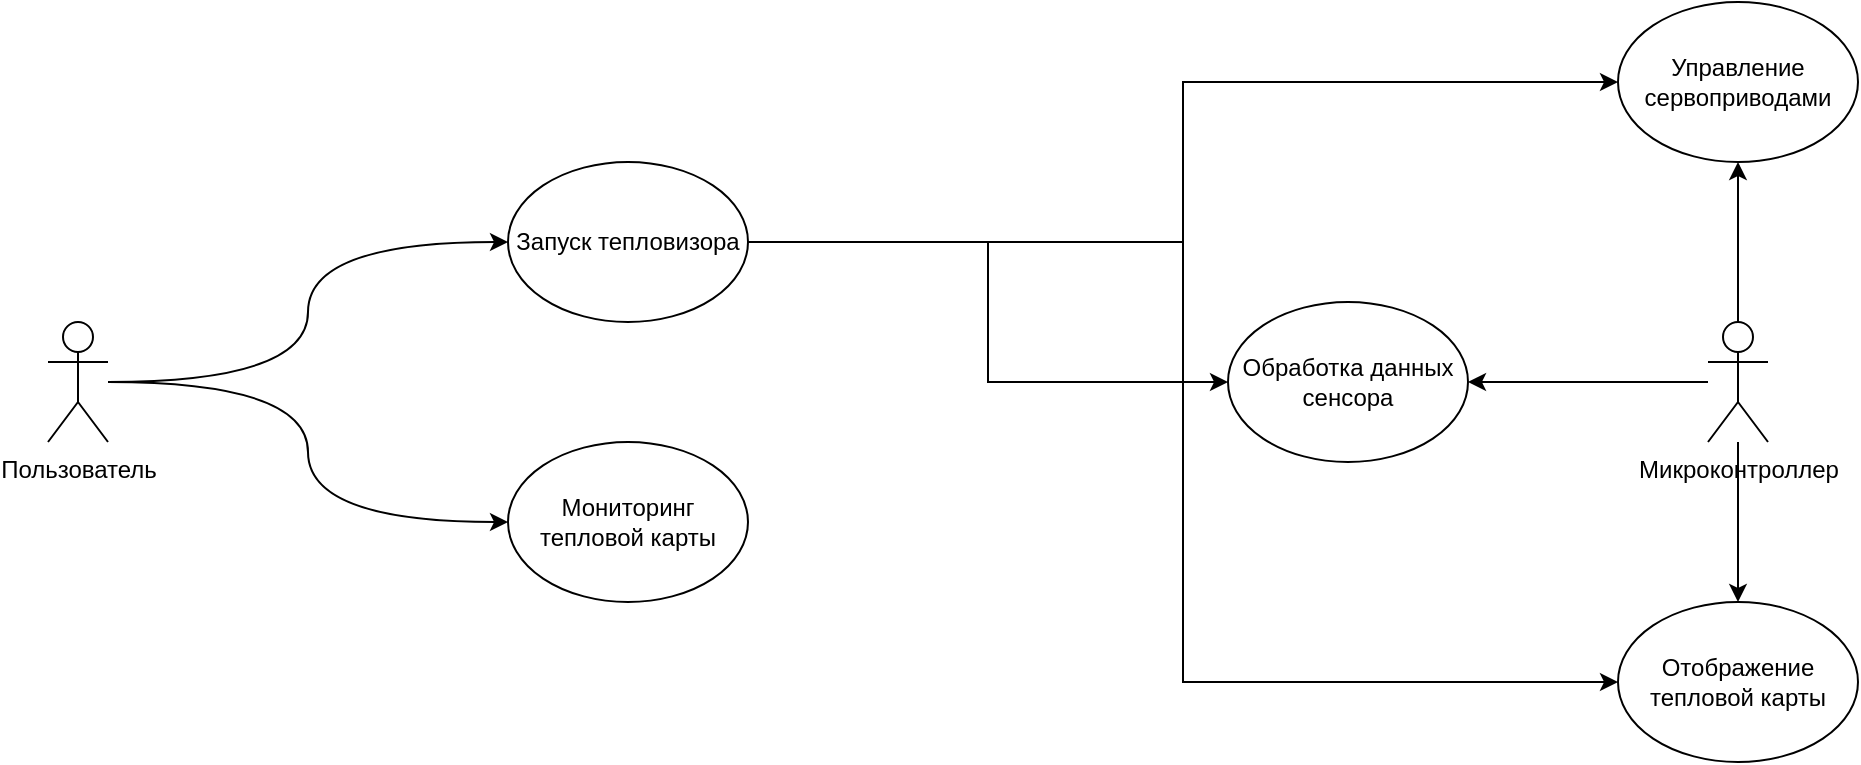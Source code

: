 <mxfile version="25.0.3">
  <diagram name="Страница — 1" id="lKU3onr72MMcPhsUFRtR">
    <mxGraphModel dx="1195" dy="682" grid="1" gridSize="10" guides="1" tooltips="1" connect="1" arrows="1" fold="1" page="1" pageScale="1" pageWidth="827" pageHeight="1169" math="0" shadow="0">
      <root>
        <mxCell id="0" />
        <mxCell id="1" parent="0" />
        <mxCell id="9DJTG4eF34QYmgAZXBlj-6" style="edgeStyle=orthogonalEdgeStyle;rounded=0;orthogonalLoop=1;jettySize=auto;html=1;entryX=0;entryY=0.5;entryDx=0;entryDy=0;curved=1;" edge="1" parent="1" source="9DJTG4eF34QYmgAZXBlj-1" target="9DJTG4eF34QYmgAZXBlj-5">
          <mxGeometry relative="1" as="geometry" />
        </mxCell>
        <mxCell id="9DJTG4eF34QYmgAZXBlj-9" style="edgeStyle=orthogonalEdgeStyle;rounded=0;orthogonalLoop=1;jettySize=auto;html=1;entryX=0;entryY=0.5;entryDx=0;entryDy=0;curved=1;" edge="1" parent="1" source="9DJTG4eF34QYmgAZXBlj-1" target="9DJTG4eF34QYmgAZXBlj-7">
          <mxGeometry relative="1" as="geometry" />
        </mxCell>
        <mxCell id="9DJTG4eF34QYmgAZXBlj-1" value="Пользователь" style="shape=umlActor;verticalLabelPosition=bottom;verticalAlign=top;html=1;outlineConnect=0;" vertex="1" parent="1">
          <mxGeometry x="460" y="500" width="30" height="60" as="geometry" />
        </mxCell>
        <mxCell id="9DJTG4eF34QYmgAZXBlj-13" style="edgeStyle=orthogonalEdgeStyle;rounded=0;orthogonalLoop=1;jettySize=auto;html=1;entryX=1;entryY=0.5;entryDx=0;entryDy=0;" edge="1" parent="1" source="9DJTG4eF34QYmgAZXBlj-2" target="9DJTG4eF34QYmgAZXBlj-12">
          <mxGeometry relative="1" as="geometry" />
        </mxCell>
        <mxCell id="9DJTG4eF34QYmgAZXBlj-14" style="edgeStyle=orthogonalEdgeStyle;rounded=0;orthogonalLoop=1;jettySize=auto;html=1;" edge="1" parent="1" source="9DJTG4eF34QYmgAZXBlj-2" target="9DJTG4eF34QYmgAZXBlj-10">
          <mxGeometry relative="1" as="geometry" />
        </mxCell>
        <mxCell id="9DJTG4eF34QYmgAZXBlj-15" style="edgeStyle=orthogonalEdgeStyle;rounded=0;orthogonalLoop=1;jettySize=auto;html=1;" edge="1" parent="1" source="9DJTG4eF34QYmgAZXBlj-2" target="9DJTG4eF34QYmgAZXBlj-11">
          <mxGeometry relative="1" as="geometry" />
        </mxCell>
        <mxCell id="9DJTG4eF34QYmgAZXBlj-2" value="Микроконтроллер" style="shape=umlActor;verticalLabelPosition=bottom;verticalAlign=top;html=1;outlineConnect=0;" vertex="1" parent="1">
          <mxGeometry x="1290" y="500" width="30" height="60" as="geometry" />
        </mxCell>
        <mxCell id="9DJTG4eF34QYmgAZXBlj-16" style="edgeStyle=orthogonalEdgeStyle;rounded=0;orthogonalLoop=1;jettySize=auto;html=1;" edge="1" parent="1" source="9DJTG4eF34QYmgAZXBlj-5" target="9DJTG4eF34QYmgAZXBlj-10">
          <mxGeometry relative="1" as="geometry" />
        </mxCell>
        <mxCell id="9DJTG4eF34QYmgAZXBlj-17" style="edgeStyle=orthogonalEdgeStyle;rounded=0;orthogonalLoop=1;jettySize=auto;html=1;" edge="1" parent="1" source="9DJTG4eF34QYmgAZXBlj-5" target="9DJTG4eF34QYmgAZXBlj-12">
          <mxGeometry relative="1" as="geometry" />
        </mxCell>
        <mxCell id="9DJTG4eF34QYmgAZXBlj-18" style="edgeStyle=orthogonalEdgeStyle;rounded=0;orthogonalLoop=1;jettySize=auto;html=1;entryX=0;entryY=0.5;entryDx=0;entryDy=0;" edge="1" parent="1" source="9DJTG4eF34QYmgAZXBlj-5" target="9DJTG4eF34QYmgAZXBlj-11">
          <mxGeometry relative="1" as="geometry" />
        </mxCell>
        <mxCell id="9DJTG4eF34QYmgAZXBlj-5" value="Запуск тепловизора" style="ellipse;whiteSpace=wrap;html=1;" vertex="1" parent="1">
          <mxGeometry x="690" y="420" width="120" height="80" as="geometry" />
        </mxCell>
        <mxCell id="9DJTG4eF34QYmgAZXBlj-7" value="Мониторинг тепловой карты" style="ellipse;whiteSpace=wrap;html=1;" vertex="1" parent="1">
          <mxGeometry x="690" y="560" width="120" height="80" as="geometry" />
        </mxCell>
        <mxCell id="9DJTG4eF34QYmgAZXBlj-10" value="Управление сервоприводами" style="ellipse;whiteSpace=wrap;html=1;" vertex="1" parent="1">
          <mxGeometry x="1245" y="340" width="120" height="80" as="geometry" />
        </mxCell>
        <mxCell id="9DJTG4eF34QYmgAZXBlj-11" value="Отображение тепловой карты" style="ellipse;whiteSpace=wrap;html=1;" vertex="1" parent="1">
          <mxGeometry x="1245" y="640" width="120" height="80" as="geometry" />
        </mxCell>
        <mxCell id="9DJTG4eF34QYmgAZXBlj-12" value="Обработка данных сенсора" style="ellipse;whiteSpace=wrap;html=1;" vertex="1" parent="1">
          <mxGeometry x="1050" y="490" width="120" height="80" as="geometry" />
        </mxCell>
      </root>
    </mxGraphModel>
  </diagram>
</mxfile>
